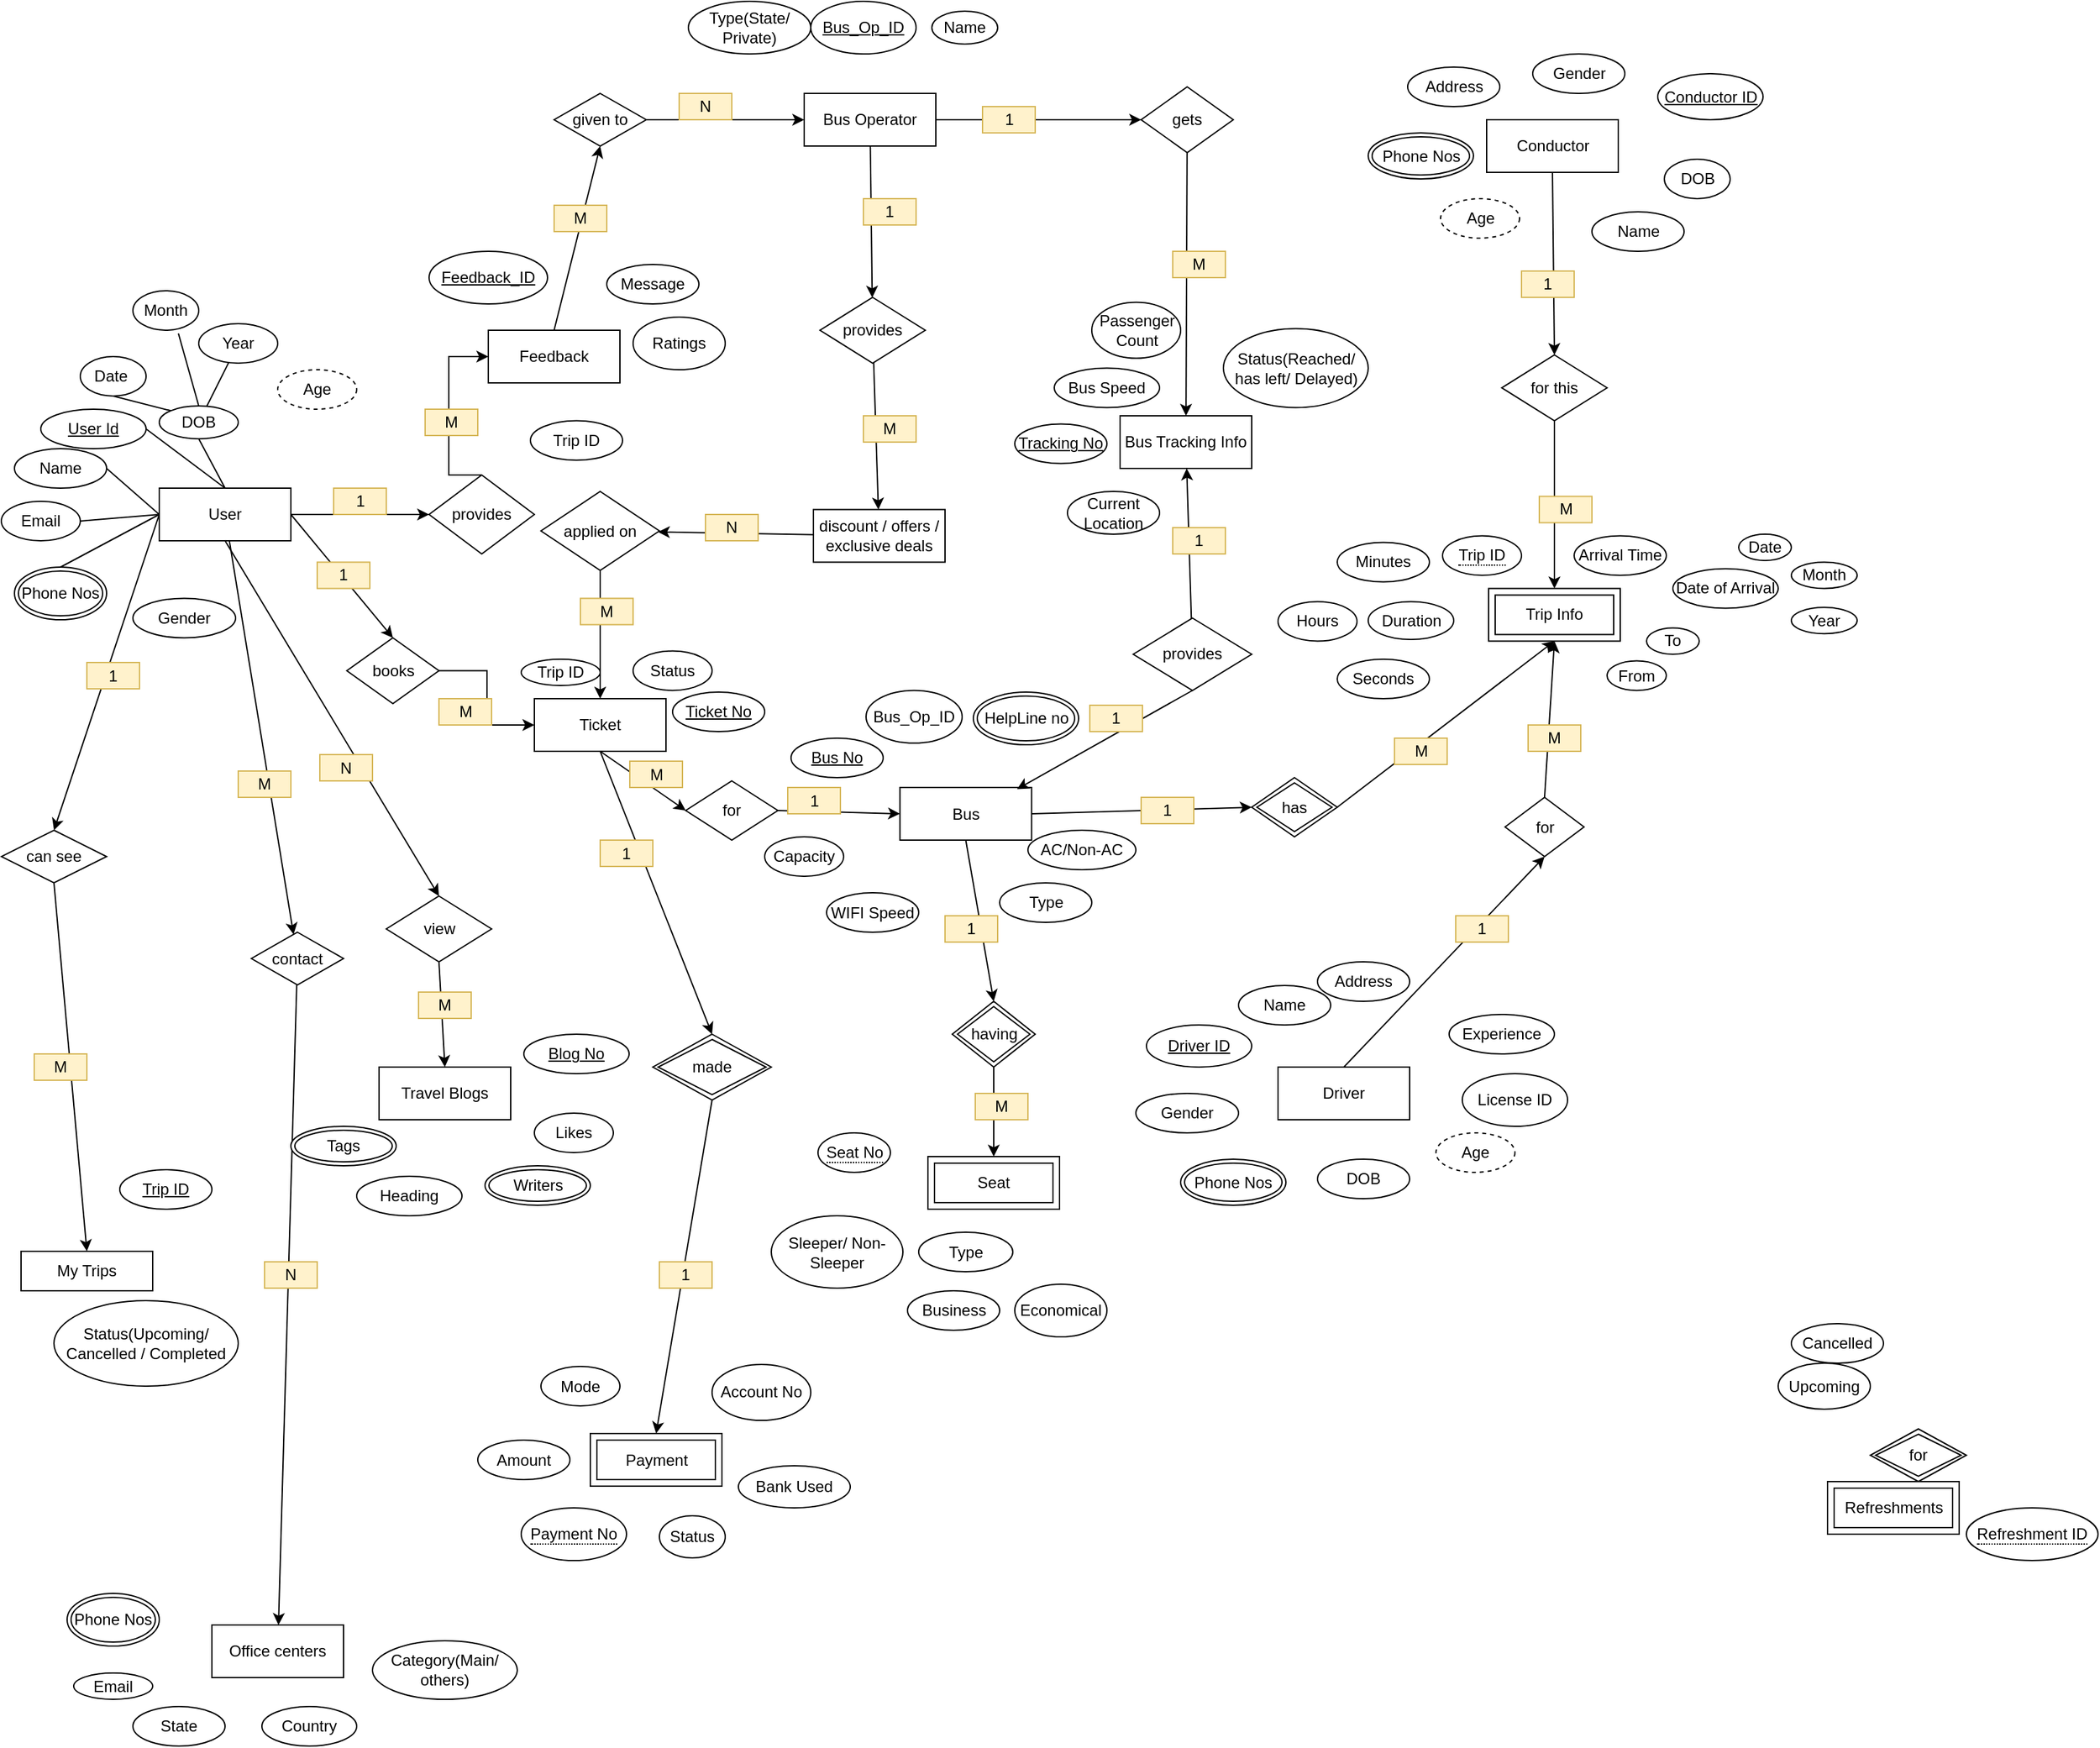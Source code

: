 <mxfile version="22.1.16" type="github">
  <diagram id="R2lEEEUBdFMjLlhIrx00" name="Page-1">
    <mxGraphModel dx="1313" dy="801" grid="1" gridSize="10" guides="1" tooltips="1" connect="1" arrows="0" fold="1" page="1" pageScale="1" pageWidth="1654" pageHeight="2336" background="none" math="0" shadow="0" extFonts="Permanent Marker^https://fonts.googleapis.com/css?family=Permanent+Marker">
      <root>
        <mxCell id="0" />
        <mxCell id="1" parent="0" />
        <mxCell id="6MJcCJjL-EYpWunwH_33-36" style="edgeStyle=none;rounded=0;orthogonalLoop=1;jettySize=auto;html=1;exitX=1;exitY=0.5;exitDx=0;exitDy=0;entryX=0;entryY=0.5;entryDx=0;entryDy=0;" parent="1" source="6MJcCJjL-EYpWunwH_33-1" target="6MJcCJjL-EYpWunwH_33-13" edge="1">
          <mxGeometry relative="1" as="geometry" />
        </mxCell>
        <mxCell id="6MJcCJjL-EYpWunwH_33-42" style="rounded=0;orthogonalLoop=1;jettySize=auto;html=1;exitX=1;exitY=0.5;exitDx=0;exitDy=0;entryX=0.5;entryY=0;entryDx=0;entryDy=0;" parent="1" source="6MJcCJjL-EYpWunwH_33-1" target="6MJcCJjL-EYpWunwH_33-18" edge="1">
          <mxGeometry relative="1" as="geometry" />
        </mxCell>
        <mxCell id="6MJcCJjL-EYpWunwH_33-57" value="" style="edgeStyle=none;rounded=0;orthogonalLoop=1;jettySize=auto;html=1;" parent="1" source="6MJcCJjL-EYpWunwH_33-1" target="6MJcCJjL-EYpWunwH_33-17" edge="1">
          <mxGeometry relative="1" as="geometry" />
        </mxCell>
        <mxCell id="6MJcCJjL-EYpWunwH_33-59" style="edgeStyle=none;rounded=0;orthogonalLoop=1;jettySize=auto;html=1;exitX=0;exitY=0.5;exitDx=0;exitDy=0;entryX=0.5;entryY=0;entryDx=0;entryDy=0;" parent="1" source="6MJcCJjL-EYpWunwH_33-1" target="6MJcCJjL-EYpWunwH_33-16" edge="1">
          <mxGeometry relative="1" as="geometry" />
        </mxCell>
        <mxCell id="6MJcCJjL-EYpWunwH_33-61" style="edgeStyle=none;rounded=0;orthogonalLoop=1;jettySize=auto;html=1;exitX=0.5;exitY=1;exitDx=0;exitDy=0;entryX=0.5;entryY=0;entryDx=0;entryDy=0;" parent="1" source="6MJcCJjL-EYpWunwH_33-1" target="6MJcCJjL-EYpWunwH_33-21" edge="1">
          <mxGeometry relative="1" as="geometry" />
        </mxCell>
        <mxCell id="6MJcCJjL-EYpWunwH_33-110" style="edgeStyle=none;rounded=0;orthogonalLoop=1;jettySize=auto;html=1;exitX=0.5;exitY=0;exitDx=0;exitDy=0;entryX=0.5;entryY=1;entryDx=0;entryDy=0;endArrow=none;endFill=0;" parent="1" source="6MJcCJjL-EYpWunwH_33-1" target="6MJcCJjL-EYpWunwH_33-99" edge="1">
          <mxGeometry relative="1" as="geometry" />
        </mxCell>
        <mxCell id="6MJcCJjL-EYpWunwH_33-115" style="rounded=0;orthogonalLoop=1;jettySize=auto;html=1;exitX=0.5;exitY=0;exitDx=0;exitDy=0;entryX=1;entryY=0.5;entryDx=0;entryDy=0;endArrow=none;endFill=0;" parent="1" source="6MJcCJjL-EYpWunwH_33-1" target="6MJcCJjL-EYpWunwH_33-95" edge="1">
          <mxGeometry relative="1" as="geometry" />
        </mxCell>
        <mxCell id="6MJcCJjL-EYpWunwH_33-116" style="edgeStyle=none;rounded=0;orthogonalLoop=1;jettySize=auto;html=1;exitX=0;exitY=0.5;exitDx=0;exitDy=0;entryX=1;entryY=0.5;entryDx=0;entryDy=0;endArrow=none;endFill=0;" parent="1" source="6MJcCJjL-EYpWunwH_33-1" target="6MJcCJjL-EYpWunwH_33-97" edge="1">
          <mxGeometry relative="1" as="geometry" />
        </mxCell>
        <mxCell id="6MJcCJjL-EYpWunwH_33-122" style="edgeStyle=none;rounded=0;orthogonalLoop=1;jettySize=auto;html=1;exitX=0;exitY=0.5;exitDx=0;exitDy=0;entryX=1;entryY=0.5;entryDx=0;entryDy=0;endArrow=none;endFill=0;" parent="1" source="6MJcCJjL-EYpWunwH_33-1" target="6MJcCJjL-EYpWunwH_33-120" edge="1">
          <mxGeometry relative="1" as="geometry">
            <mxPoint x="70" y="620" as="targetPoint" />
          </mxGeometry>
        </mxCell>
        <mxCell id="6MJcCJjL-EYpWunwH_33-124" style="edgeStyle=none;rounded=0;orthogonalLoop=1;jettySize=auto;html=1;exitX=0;exitY=0.5;exitDx=0;exitDy=0;entryX=0.5;entryY=0;entryDx=0;entryDy=0;endArrow=none;endFill=0;" parent="1" source="6MJcCJjL-EYpWunwH_33-1" target="6MJcCJjL-EYpWunwH_33-146" edge="1">
          <mxGeometry relative="1" as="geometry">
            <mxPoint x="61.61" y="649.595" as="targetPoint" />
          </mxGeometry>
        </mxCell>
        <mxCell id="6MJcCJjL-EYpWunwH_33-1" value="User" style="whiteSpace=wrap;html=1;align=center;" parent="1" vertex="1">
          <mxGeometry x="120" y="600" width="100" height="40" as="geometry" />
        </mxCell>
        <mxCell id="6MJcCJjL-EYpWunwH_33-3" value="Office centers" style="whiteSpace=wrap;html=1;align=center;" parent="1" vertex="1">
          <mxGeometry x="160" y="1464" width="100" height="40" as="geometry" />
        </mxCell>
        <mxCell id="6MJcCJjL-EYpWunwH_33-4" value="My Trips" style="whiteSpace=wrap;html=1;align=center;" parent="1" vertex="1">
          <mxGeometry x="15" y="1180" width="100" height="30" as="geometry" />
        </mxCell>
        <mxCell id="6MJcCJjL-EYpWunwH_33-38" style="edgeStyle=none;rounded=0;orthogonalLoop=1;jettySize=auto;html=1;exitX=0.5;exitY=0;exitDx=0;exitDy=0;entryX=0.5;entryY=1;entryDx=0;entryDy=0;" parent="1" source="6MJcCJjL-EYpWunwH_33-6" target="6MJcCJjL-EYpWunwH_33-14" edge="1">
          <mxGeometry relative="1" as="geometry" />
        </mxCell>
        <mxCell id="6MJcCJjL-EYpWunwH_33-6" value="Feedback" style="whiteSpace=wrap;html=1;align=center;" parent="1" vertex="1">
          <mxGeometry x="370" y="480" width="100" height="40" as="geometry" />
        </mxCell>
        <mxCell id="6MJcCJjL-EYpWunwH_33-68" value="" style="edgeStyle=none;rounded=0;orthogonalLoop=1;jettySize=auto;html=1;" parent="1" source="6MJcCJjL-EYpWunwH_33-8" target="6MJcCJjL-EYpWunwH_33-12" edge="1">
          <mxGeometry relative="1" as="geometry" />
        </mxCell>
        <mxCell id="6MJcCJjL-EYpWunwH_33-84" value="" style="edgeStyle=none;rounded=0;orthogonalLoop=1;jettySize=auto;html=1;" parent="1" source="6MJcCJjL-EYpWunwH_33-8" target="6MJcCJjL-EYpWunwH_33-23" edge="1">
          <mxGeometry relative="1" as="geometry" />
        </mxCell>
        <mxCell id="6MJcCJjL-EYpWunwH_33-8" value="Bus Operator" style="whiteSpace=wrap;html=1;align=center;" parent="1" vertex="1">
          <mxGeometry x="610" y="300" width="100" height="40" as="geometry" />
        </mxCell>
        <mxCell id="6MJcCJjL-EYpWunwH_33-66" value="" style="edgeStyle=none;rounded=0;orthogonalLoop=1;jettySize=auto;html=1;" parent="1" source="6MJcCJjL-EYpWunwH_33-9" target="6MJcCJjL-EYpWunwH_33-11" edge="1">
          <mxGeometry relative="1" as="geometry" />
        </mxCell>
        <mxCell id="6MJcCJjL-EYpWunwH_33-9" value="discount / offers / exclusive deals" style="whiteSpace=wrap;html=1;align=center;" parent="1" vertex="1">
          <mxGeometry x="617" y="616.25" width="100" height="40" as="geometry" />
        </mxCell>
        <mxCell id="6MJcCJjL-EYpWunwH_33-45" style="edgeStyle=none;rounded=0;orthogonalLoop=1;jettySize=auto;html=1;exitX=0.5;exitY=1;exitDx=0;exitDy=0;entryX=0;entryY=0.5;entryDx=0;entryDy=0;" parent="1" source="6MJcCJjL-EYpWunwH_33-10" target="6MJcCJjL-EYpWunwH_33-44" edge="1">
          <mxGeometry relative="1" as="geometry" />
        </mxCell>
        <mxCell id="6MJcCJjL-EYpWunwH_33-245" style="edgeStyle=none;rounded=0;orthogonalLoop=1;jettySize=auto;html=1;exitX=0.5;exitY=1;exitDx=0;exitDy=0;entryX=0.5;entryY=0;entryDx=0;entryDy=0;" parent="1" source="6MJcCJjL-EYpWunwH_33-10" target="6MJcCJjL-EYpWunwH_33-186" edge="1">
          <mxGeometry relative="1" as="geometry">
            <mxPoint x="535" y="945" as="targetPoint" />
          </mxGeometry>
        </mxCell>
        <mxCell id="6MJcCJjL-EYpWunwH_33-10" value="Ticket" style="whiteSpace=wrap;html=1;align=center;" parent="1" vertex="1">
          <mxGeometry x="405" y="760" width="100" height="40" as="geometry" />
        </mxCell>
        <mxCell id="6MJcCJjL-EYpWunwH_33-257" style="edgeStyle=none;rounded=0;orthogonalLoop=1;jettySize=auto;html=1;exitX=0.5;exitY=1;exitDx=0;exitDy=0;entryX=0.5;entryY=0;entryDx=0;entryDy=0;" parent="1" source="6MJcCJjL-EYpWunwH_33-11" target="6MJcCJjL-EYpWunwH_33-10" edge="1">
          <mxGeometry relative="1" as="geometry" />
        </mxCell>
        <mxCell id="6MJcCJjL-EYpWunwH_33-11" value="applied on" style="shape=rhombus;perimeter=rhombusPerimeter;whiteSpace=wrap;html=1;align=center;" parent="1" vertex="1">
          <mxGeometry x="410" y="602.5" width="90" height="60" as="geometry" />
        </mxCell>
        <mxCell id="6MJcCJjL-EYpWunwH_33-69" value="" style="edgeStyle=none;rounded=0;orthogonalLoop=1;jettySize=auto;html=1;" parent="1" source="6MJcCJjL-EYpWunwH_33-12" target="6MJcCJjL-EYpWunwH_33-9" edge="1">
          <mxGeometry relative="1" as="geometry" />
        </mxCell>
        <mxCell id="6MJcCJjL-EYpWunwH_33-12" value="provides" style="shape=rhombus;perimeter=rhombusPerimeter;whiteSpace=wrap;html=1;align=center;" parent="1" vertex="1">
          <mxGeometry x="622" y="455" width="80" height="50" as="geometry" />
        </mxCell>
        <mxCell id="6MJcCJjL-EYpWunwH_33-37" style="edgeStyle=elbowEdgeStyle;rounded=0;orthogonalLoop=1;jettySize=auto;html=1;exitX=0.5;exitY=0;exitDx=0;exitDy=0;entryX=0;entryY=0.5;entryDx=0;entryDy=0;" parent="1" source="6MJcCJjL-EYpWunwH_33-13" target="6MJcCJjL-EYpWunwH_33-6" edge="1">
          <mxGeometry relative="1" as="geometry">
            <Array as="points">
              <mxPoint x="340" y="540" />
            </Array>
          </mxGeometry>
        </mxCell>
        <mxCell id="6MJcCJjL-EYpWunwH_33-13" value="provides" style="shape=rhombus;perimeter=rhombusPerimeter;whiteSpace=wrap;html=1;align=center;" parent="1" vertex="1">
          <mxGeometry x="325" y="590" width="80" height="60" as="geometry" />
        </mxCell>
        <mxCell id="6MJcCJjL-EYpWunwH_33-39" value="" style="edgeStyle=none;rounded=0;orthogonalLoop=1;jettySize=auto;html=1;" parent="1" source="6MJcCJjL-EYpWunwH_33-14" target="6MJcCJjL-EYpWunwH_33-8" edge="1">
          <mxGeometry relative="1" as="geometry" />
        </mxCell>
        <mxCell id="6MJcCJjL-EYpWunwH_33-14" value="given to" style="shape=rhombus;perimeter=rhombusPerimeter;whiteSpace=wrap;html=1;align=center;" parent="1" vertex="1">
          <mxGeometry x="420" y="300" width="70" height="40" as="geometry" />
        </mxCell>
        <mxCell id="6MJcCJjL-EYpWunwH_33-60" style="edgeStyle=none;rounded=0;orthogonalLoop=1;jettySize=auto;html=1;exitX=0.5;exitY=1;exitDx=0;exitDy=0;entryX=0.5;entryY=0;entryDx=0;entryDy=0;" parent="1" source="6MJcCJjL-EYpWunwH_33-16" target="6MJcCJjL-EYpWunwH_33-4" edge="1">
          <mxGeometry relative="1" as="geometry" />
        </mxCell>
        <mxCell id="6MJcCJjL-EYpWunwH_33-16" value="can see" style="shape=rhombus;perimeter=rhombusPerimeter;whiteSpace=wrap;html=1;align=center;" parent="1" vertex="1">
          <mxGeometry y="860" width="80" height="40" as="geometry" />
        </mxCell>
        <mxCell id="6MJcCJjL-EYpWunwH_33-58" value="" style="edgeStyle=none;rounded=0;orthogonalLoop=1;jettySize=auto;html=1;" parent="1" source="6MJcCJjL-EYpWunwH_33-17" target="6MJcCJjL-EYpWunwH_33-3" edge="1">
          <mxGeometry relative="1" as="geometry" />
        </mxCell>
        <mxCell id="6MJcCJjL-EYpWunwH_33-17" value="contact" style="shape=rhombus;perimeter=rhombusPerimeter;whiteSpace=wrap;html=1;align=center;" parent="1" vertex="1">
          <mxGeometry x="190" y="937.5" width="70" height="40" as="geometry" />
        </mxCell>
        <mxCell id="6MJcCJjL-EYpWunwH_33-43" style="edgeStyle=elbowEdgeStyle;rounded=0;orthogonalLoop=1;jettySize=auto;html=1;exitX=1;exitY=0.5;exitDx=0;exitDy=0;entryX=0;entryY=0.5;entryDx=0;entryDy=0;" parent="1" source="6MJcCJjL-EYpWunwH_33-18" target="6MJcCJjL-EYpWunwH_33-10" edge="1">
          <mxGeometry relative="1" as="geometry" />
        </mxCell>
        <mxCell id="6MJcCJjL-EYpWunwH_33-18" value="books" style="shape=rhombus;perimeter=rhombusPerimeter;whiteSpace=wrap;html=1;align=center;" parent="1" vertex="1">
          <mxGeometry x="262.5" y="713.75" width="70" height="50" as="geometry" />
        </mxCell>
        <mxCell id="6MJcCJjL-EYpWunwH_33-20" value="Travel Blogs" style="whiteSpace=wrap;html=1;align=center;" parent="1" vertex="1">
          <mxGeometry x="287" y="1040" width="100" height="40" as="geometry" />
        </mxCell>
        <mxCell id="6MJcCJjL-EYpWunwH_33-62" style="edgeStyle=none;rounded=0;orthogonalLoop=1;jettySize=auto;html=1;exitX=0.5;exitY=1;exitDx=0;exitDy=0;entryX=0.5;entryY=0;entryDx=0;entryDy=0;" parent="1" source="6MJcCJjL-EYpWunwH_33-21" target="6MJcCJjL-EYpWunwH_33-20" edge="1">
          <mxGeometry relative="1" as="geometry" />
        </mxCell>
        <mxCell id="6MJcCJjL-EYpWunwH_33-21" value="view" style="shape=rhombus;perimeter=rhombusPerimeter;whiteSpace=wrap;html=1;align=center;" parent="1" vertex="1">
          <mxGeometry x="292.5" y="910" width="80" height="50" as="geometry" />
        </mxCell>
        <mxCell id="6MJcCJjL-EYpWunwH_33-83" value="" style="edgeStyle=none;rounded=0;orthogonalLoop=1;jettySize=auto;html=1;" parent="1" source="6MJcCJjL-EYpWunwH_33-23" target="6MJcCJjL-EYpWunwH_33-81" edge="1">
          <mxGeometry relative="1" as="geometry" />
        </mxCell>
        <mxCell id="6MJcCJjL-EYpWunwH_33-23" value="gets" style="shape=rhombus;perimeter=rhombusPerimeter;whiteSpace=wrap;html=1;align=center;" parent="1" vertex="1">
          <mxGeometry x="866" y="295" width="70" height="50" as="geometry" />
        </mxCell>
        <mxCell id="6MJcCJjL-EYpWunwH_33-47" style="edgeStyle=none;rounded=0;orthogonalLoop=1;jettySize=auto;html=1;exitX=0.5;exitY=1;exitDx=0;exitDy=0;entryX=0.5;entryY=0;entryDx=0;entryDy=0;" parent="1" source="6MJcCJjL-EYpWunwH_33-24" edge="1" target="6MJcCJjL-EYpWunwH_33-149">
          <mxGeometry relative="1" as="geometry">
            <mxPoint x="707.0" y="990" as="targetPoint" />
          </mxGeometry>
        </mxCell>
        <mxCell id="6MJcCJjL-EYpWunwH_33-49" style="edgeStyle=none;rounded=0;orthogonalLoop=1;jettySize=auto;html=1;exitX=1;exitY=0.5;exitDx=0;exitDy=0;entryX=0;entryY=0.5;entryDx=0;entryDy=0;" parent="1" source="6MJcCJjL-EYpWunwH_33-24" target="6MJcCJjL-EYpWunwH_33-154" edge="1">
          <mxGeometry relative="1" as="geometry">
            <mxPoint x="910" y="847.5" as="targetPoint" />
          </mxGeometry>
        </mxCell>
        <mxCell id="6MJcCJjL-EYpWunwH_33-24" value="Bus" style="whiteSpace=wrap;html=1;align=center;" parent="1" vertex="1">
          <mxGeometry x="682.75" y="827.5" width="100" height="40" as="geometry" />
        </mxCell>
        <mxCell id="6MJcCJjL-EYpWunwH_33-48" style="edgeStyle=none;rounded=0;orthogonalLoop=1;jettySize=auto;html=1;exitX=0.5;exitY=1;exitDx=0;exitDy=0;entryX=0.5;entryY=0;entryDx=0;entryDy=0;" parent="1" target="6MJcCJjL-EYpWunwH_33-148" edge="1" source="6MJcCJjL-EYpWunwH_33-149">
          <mxGeometry relative="1" as="geometry">
            <mxPoint x="707.0" y="1040" as="sourcePoint" />
            <mxPoint x="707" y="1090" as="targetPoint" />
          </mxGeometry>
        </mxCell>
        <mxCell id="6MJcCJjL-EYpWunwH_33-55" style="edgeStyle=none;rounded=0;orthogonalLoop=1;jettySize=auto;html=1;exitX=0.5;exitY=0;exitDx=0;exitDy=0;entryX=0.5;entryY=1;entryDx=0;entryDy=0;" parent="1" source="6MJcCJjL-EYpWunwH_33-28" target="6MJcCJjL-EYpWunwH_33-29" edge="1">
          <mxGeometry relative="1" as="geometry" />
        </mxCell>
        <mxCell id="6MJcCJjL-EYpWunwH_33-28" value="Driver" style="whiteSpace=wrap;html=1;align=center;" parent="1" vertex="1">
          <mxGeometry x="970" y="1040" width="100" height="40" as="geometry" />
        </mxCell>
        <mxCell id="6MJcCJjL-EYpWunwH_33-56" style="edgeStyle=none;rounded=0;orthogonalLoop=1;jettySize=auto;html=1;exitX=0.5;exitY=0;exitDx=0;exitDy=0;entryX=0.5;entryY=1;entryDx=0;entryDy=0;" parent="1" source="6MJcCJjL-EYpWunwH_33-29" target="6MJcCJjL-EYpWunwH_33-153" edge="1">
          <mxGeometry relative="1" as="geometry">
            <mxPoint x="1000" y="720" as="targetPoint" />
          </mxGeometry>
        </mxCell>
        <mxCell id="6MJcCJjL-EYpWunwH_33-29" value="for" style="shape=rhombus;perimeter=rhombusPerimeter;whiteSpace=wrap;html=1;align=center;" parent="1" vertex="1">
          <mxGeometry x="1142.5" y="835" width="60" height="45" as="geometry" />
        </mxCell>
        <mxCell id="6MJcCJjL-EYpWunwH_33-50" style="edgeStyle=none;rounded=0;orthogonalLoop=1;jettySize=auto;html=1;exitX=1;exitY=0.5;exitDx=0;exitDy=0;entryX=0.5;entryY=1;entryDx=0;entryDy=0;" parent="1" source="6MJcCJjL-EYpWunwH_33-154" target="6MJcCJjL-EYpWunwH_33-153" edge="1">
          <mxGeometry relative="1" as="geometry">
            <mxPoint x="980" y="847.5" as="sourcePoint" />
            <mxPoint x="1000" y="720" as="targetPoint" />
          </mxGeometry>
        </mxCell>
        <mxCell id="6MJcCJjL-EYpWunwH_33-51" style="edgeStyle=none;rounded=0;orthogonalLoop=1;jettySize=auto;html=1;exitX=0.5;exitY=1;exitDx=0;exitDy=0;entryX=0.5;entryY=0;entryDx=0;entryDy=0;" parent="1" source="6MJcCJjL-EYpWunwH_33-31" target="6MJcCJjL-EYpWunwH_33-32" edge="1">
          <mxGeometry relative="1" as="geometry" />
        </mxCell>
        <mxCell id="6MJcCJjL-EYpWunwH_33-31" value="Conductor" style="whiteSpace=wrap;html=1;align=center;" parent="1" vertex="1">
          <mxGeometry x="1128.5" y="320" width="100" height="40" as="geometry" />
        </mxCell>
        <mxCell id="6MJcCJjL-EYpWunwH_33-52" style="edgeStyle=none;rounded=0;orthogonalLoop=1;jettySize=auto;html=1;exitX=0.5;exitY=1;exitDx=0;exitDy=0;entryX=0.5;entryY=0;entryDx=0;entryDy=0;" parent="1" source="6MJcCJjL-EYpWunwH_33-32" target="6MJcCJjL-EYpWunwH_33-153" edge="1">
          <mxGeometry relative="1" as="geometry">
            <mxPoint x="1127.5" y="676.25" as="targetPoint" />
          </mxGeometry>
        </mxCell>
        <mxCell id="6MJcCJjL-EYpWunwH_33-32" value="for this" style="shape=rhombus;perimeter=rhombusPerimeter;whiteSpace=wrap;html=1;align=center;" parent="1" vertex="1">
          <mxGeometry x="1140" y="498.75" width="80" height="50" as="geometry" />
        </mxCell>
        <mxCell id="6MJcCJjL-EYpWunwH_33-46" style="edgeStyle=none;rounded=0;orthogonalLoop=1;jettySize=auto;html=1;exitX=1;exitY=0.5;exitDx=0;exitDy=0;entryX=0;entryY=0.5;entryDx=0;entryDy=0;" parent="1" source="6MJcCJjL-EYpWunwH_33-44" target="6MJcCJjL-EYpWunwH_33-24" edge="1">
          <mxGeometry relative="1" as="geometry" />
        </mxCell>
        <mxCell id="6MJcCJjL-EYpWunwH_33-44" value="for" style="shape=rhombus;perimeter=rhombusPerimeter;whiteSpace=wrap;html=1;align=center;" parent="1" vertex="1">
          <mxGeometry x="520" y="822.5" width="70" height="45" as="geometry" />
        </mxCell>
        <mxCell id="6MJcCJjL-EYpWunwH_33-79" value="" style="edgeStyle=none;rounded=0;orthogonalLoop=1;jettySize=auto;html=1;" parent="1" source="6MJcCJjL-EYpWunwH_33-78" target="6MJcCJjL-EYpWunwH_33-81" edge="1">
          <mxGeometry relative="1" as="geometry">
            <mxPoint x="831.25" y="573.125" as="targetPoint" />
          </mxGeometry>
        </mxCell>
        <mxCell id="6MJcCJjL-EYpWunwH_33-155" style="edgeStyle=none;rounded=0;orthogonalLoop=1;jettySize=auto;html=1;exitX=0.5;exitY=1;exitDx=0;exitDy=0;entryX=0.889;entryY=0.032;entryDx=0;entryDy=0;entryPerimeter=0;" parent="1" source="6MJcCJjL-EYpWunwH_33-78" target="6MJcCJjL-EYpWunwH_33-24" edge="1">
          <mxGeometry relative="1" as="geometry" />
        </mxCell>
        <mxCell id="6MJcCJjL-EYpWunwH_33-78" value="provides" style="shape=rhombus;perimeter=rhombusPerimeter;whiteSpace=wrap;html=1;align=center;" parent="1" vertex="1">
          <mxGeometry x="860" y="698.75" width="90" height="55" as="geometry" />
        </mxCell>
        <mxCell id="6MJcCJjL-EYpWunwH_33-81" value="Bus Tracking Info" style="whiteSpace=wrap;html=1;align=center;" parent="1" vertex="1">
          <mxGeometry x="850" y="545" width="100" height="40" as="geometry" />
        </mxCell>
        <mxCell id="6MJcCJjL-EYpWunwH_33-95" value="User Id" style="ellipse;whiteSpace=wrap;html=1;align=center;fontStyle=4;" parent="1" vertex="1">
          <mxGeometry x="30" y="540" width="80" height="30" as="geometry" />
        </mxCell>
        <mxCell id="6MJcCJjL-EYpWunwH_33-97" value="Name" style="ellipse;whiteSpace=wrap;html=1;align=center;" parent="1" vertex="1">
          <mxGeometry x="10" y="570" width="70" height="30" as="geometry" />
        </mxCell>
        <mxCell id="6MJcCJjL-EYpWunwH_33-111" value="" style="edgeStyle=none;rounded=0;orthogonalLoop=1;jettySize=auto;html=1;endArrow=none;endFill=0;" parent="1" source="6MJcCJjL-EYpWunwH_33-99" target="6MJcCJjL-EYpWunwH_33-105" edge="1">
          <mxGeometry relative="1" as="geometry" />
        </mxCell>
        <mxCell id="6MJcCJjL-EYpWunwH_33-114" style="edgeStyle=none;rounded=0;orthogonalLoop=1;jettySize=auto;html=1;exitX=0;exitY=0;exitDx=0;exitDy=0;entryX=0.5;entryY=1;entryDx=0;entryDy=0;endArrow=none;endFill=0;" parent="1" source="6MJcCJjL-EYpWunwH_33-99" target="6MJcCJjL-EYpWunwH_33-100" edge="1">
          <mxGeometry relative="1" as="geometry" />
        </mxCell>
        <mxCell id="6MJcCJjL-EYpWunwH_33-99" value="DOB" style="ellipse;whiteSpace=wrap;html=1;align=center;" parent="1" vertex="1">
          <mxGeometry x="120" y="537.5" width="60" height="25" as="geometry" />
        </mxCell>
        <mxCell id="6MJcCJjL-EYpWunwH_33-100" value="Date&amp;nbsp;" style="ellipse;whiteSpace=wrap;html=1;align=center;" parent="1" vertex="1">
          <mxGeometry x="60" y="500" width="50" height="30" as="geometry" />
        </mxCell>
        <mxCell id="6MJcCJjL-EYpWunwH_33-103" value="Month" style="ellipse;whiteSpace=wrap;html=1;align=center;" parent="1" vertex="1">
          <mxGeometry x="100" y="450" width="50" height="30" as="geometry" />
        </mxCell>
        <mxCell id="6MJcCJjL-EYpWunwH_33-105" value="Year" style="ellipse;whiteSpace=wrap;html=1;align=center;" parent="1" vertex="1">
          <mxGeometry x="150" y="475" width="60" height="30" as="geometry" />
        </mxCell>
        <mxCell id="6MJcCJjL-EYpWunwH_33-113" style="edgeStyle=none;rounded=0;orthogonalLoop=1;jettySize=auto;html=1;exitX=0.5;exitY=0;exitDx=0;exitDy=0;entryX=0.691;entryY=1.081;entryDx=0;entryDy=0;entryPerimeter=0;endArrow=none;endFill=0;" parent="1" source="6MJcCJjL-EYpWunwH_33-99" target="6MJcCJjL-EYpWunwH_33-103" edge="1">
          <mxGeometry relative="1" as="geometry" />
        </mxCell>
        <mxCell id="6MJcCJjL-EYpWunwH_33-120" value="Email" style="ellipse;whiteSpace=wrap;html=1;align=center;" parent="1" vertex="1">
          <mxGeometry y="610" width="60" height="30" as="geometry" />
        </mxCell>
        <mxCell id="6MJcCJjL-EYpWunwH_33-125" value="Message" style="ellipse;whiteSpace=wrap;html=1;align=center;" parent="1" vertex="1">
          <mxGeometry x="460" y="430" width="70" height="30" as="geometry" />
        </mxCell>
        <mxCell id="6MJcCJjL-EYpWunwH_33-126" value="Ratings" style="ellipse;whiteSpace=wrap;html=1;align=center;" parent="1" vertex="1">
          <mxGeometry x="480" y="470" width="70" height="40" as="geometry" />
        </mxCell>
        <mxCell id="6MJcCJjL-EYpWunwH_33-127" value="Trip ID" style="ellipse;whiteSpace=wrap;html=1;align=center;" parent="1" vertex="1">
          <mxGeometry x="402" y="548.75" width="70" height="30" as="geometry" />
        </mxCell>
        <mxCell id="6MJcCJjL-EYpWunwH_33-129" value="Feedback_ID" style="ellipse;whiteSpace=wrap;html=1;align=center;fontStyle=4;" parent="1" vertex="1">
          <mxGeometry x="325" y="420" width="90" height="40" as="geometry" />
        </mxCell>
        <mxCell id="6MJcCJjL-EYpWunwH_33-131" value="Bus No" style="ellipse;whiteSpace=wrap;html=1;align=center;fontStyle=4;" parent="1" vertex="1">
          <mxGeometry x="600" y="790" width="70" height="30" as="geometry" />
        </mxCell>
        <mxCell id="6MJcCJjL-EYpWunwH_33-135" value="Capacity" style="ellipse;whiteSpace=wrap;html=1;align=center;" parent="1" vertex="1">
          <mxGeometry x="580" y="865" width="60" height="30" as="geometry" />
        </mxCell>
        <mxCell id="6MJcCJjL-EYpWunwH_33-136" value="Bus_Op_ID" style="ellipse;whiteSpace=wrap;html=1;align=center;" parent="1" vertex="1">
          <mxGeometry x="657" y="753.75" width="73" height="40" as="geometry" />
        </mxCell>
        <mxCell id="6MJcCJjL-EYpWunwH_33-137" value="Type" style="ellipse;whiteSpace=wrap;html=1;align=center;" parent="1" vertex="1">
          <mxGeometry x="758.5" y="900" width="70" height="30" as="geometry" />
        </mxCell>
        <mxCell id="6MJcCJjL-EYpWunwH_33-140" value="Sleeper/ Non-Sleeper" style="ellipse;whiteSpace=wrap;html=1;align=center;" parent="1" vertex="1">
          <mxGeometry x="585" y="1153" width="100" height="55" as="geometry" />
        </mxCell>
        <mxCell id="6MJcCJjL-EYpWunwH_33-141" value="AC/Non-AC" style="ellipse;whiteSpace=wrap;html=1;align=center;" parent="1" vertex="1">
          <mxGeometry x="780" y="860" width="82" height="30" as="geometry" />
        </mxCell>
        <mxCell id="6MJcCJjL-EYpWunwH_33-142" value="Type" style="ellipse;whiteSpace=wrap;html=1;align=center;" parent="1" vertex="1">
          <mxGeometry x="697" y="1165.5" width="71.5" height="30" as="geometry" />
        </mxCell>
        <mxCell id="6MJcCJjL-EYpWunwH_33-143" value="Economical" style="ellipse;whiteSpace=wrap;html=1;align=center;" parent="1" vertex="1">
          <mxGeometry x="770" y="1205" width="70" height="40" as="geometry" />
        </mxCell>
        <mxCell id="6MJcCJjL-EYpWunwH_33-145" value="Business" style="ellipse;whiteSpace=wrap;html=1;align=center;" parent="1" vertex="1">
          <mxGeometry x="688.5" y="1210" width="70" height="30" as="geometry" />
        </mxCell>
        <mxCell id="6MJcCJjL-EYpWunwH_33-146" value="Phone Nos" style="ellipse;shape=doubleEllipse;margin=3;whiteSpace=wrap;html=1;align=center;" parent="1" vertex="1">
          <mxGeometry x="10" y="660" width="70" height="40" as="geometry" />
        </mxCell>
        <mxCell id="6MJcCJjL-EYpWunwH_33-148" value="Seat" style="shape=ext;margin=3;double=1;whiteSpace=wrap;html=1;align=center;" parent="1" vertex="1">
          <mxGeometry x="704" y="1108" width="100" height="40" as="geometry" />
        </mxCell>
        <mxCell id="6MJcCJjL-EYpWunwH_33-149" value="having" style="shape=rhombus;double=1;perimeter=rhombusPerimeter;whiteSpace=wrap;html=1;align=center;" parent="1" vertex="1">
          <mxGeometry x="722.5" y="990" width="63" height="50" as="geometry" />
        </mxCell>
        <mxCell id="6MJcCJjL-EYpWunwH_33-151" value="&lt;span style=&quot;border-bottom: 1px dotted&quot;&gt;Seat No&lt;/span&gt;" style="ellipse;whiteSpace=wrap;html=1;align=center;" parent="1" vertex="1">
          <mxGeometry x="620.5" y="1090" width="55" height="30" as="geometry" />
        </mxCell>
        <mxCell id="6MJcCJjL-EYpWunwH_33-152" value="Age" style="ellipse;whiteSpace=wrap;html=1;align=center;dashed=1;" parent="1" vertex="1">
          <mxGeometry x="210" y="510" width="60" height="30" as="geometry" />
        </mxCell>
        <mxCell id="6MJcCJjL-EYpWunwH_33-153" value="Trip Info" style="shape=ext;margin=3;double=1;whiteSpace=wrap;html=1;align=center;" parent="1" vertex="1">
          <mxGeometry x="1130" y="676.25" width="100" height="40" as="geometry" />
        </mxCell>
        <mxCell id="6MJcCJjL-EYpWunwH_33-154" value="has" style="shape=rhombus;double=1;perimeter=rhombusPerimeter;whiteSpace=wrap;html=1;align=center;" parent="1" vertex="1">
          <mxGeometry x="950" y="820" width="65" height="45" as="geometry" />
        </mxCell>
        <mxCell id="6MJcCJjL-EYpWunwH_33-156" value="Driver ID" style="ellipse;whiteSpace=wrap;html=1;align=center;fontStyle=4;" parent="1" vertex="1">
          <mxGeometry x="870" y="1008" width="80" height="32" as="geometry" />
        </mxCell>
        <mxCell id="6MJcCJjL-EYpWunwH_33-157" value="Gender" style="ellipse;whiteSpace=wrap;html=1;align=center;" parent="1" vertex="1">
          <mxGeometry x="862" y="1060" width="78" height="30" as="geometry" />
        </mxCell>
        <mxCell id="6MJcCJjL-EYpWunwH_33-158" value="Phone Nos" style="ellipse;shape=doubleEllipse;margin=3;whiteSpace=wrap;html=1;align=center;" parent="1" vertex="1">
          <mxGeometry x="896" y="1110" width="80" height="35" as="geometry" />
        </mxCell>
        <mxCell id="6MJcCJjL-EYpWunwH_33-159" value="DOB" style="ellipse;whiteSpace=wrap;html=1;align=center;" parent="1" vertex="1">
          <mxGeometry x="1000" y="1110" width="70" height="30" as="geometry" />
        </mxCell>
        <mxCell id="6MJcCJjL-EYpWunwH_33-160" value="Age" style="ellipse;whiteSpace=wrap;html=1;align=center;dashed=1;" parent="1" vertex="1">
          <mxGeometry x="1090" y="1090" width="60" height="30" as="geometry" />
        </mxCell>
        <mxCell id="6MJcCJjL-EYpWunwH_33-161" value="Experience" style="ellipse;whiteSpace=wrap;html=1;align=center;" parent="1" vertex="1">
          <mxGeometry x="1100" y="1000" width="80" height="30" as="geometry" />
        </mxCell>
        <mxCell id="6MJcCJjL-EYpWunwH_33-162" value="License ID" style="ellipse;whiteSpace=wrap;html=1;align=center;" parent="1" vertex="1">
          <mxGeometry x="1110" y="1045" width="80" height="40" as="geometry" />
        </mxCell>
        <mxCell id="6MJcCJjL-EYpWunwH_33-163" value="Address" style="ellipse;whiteSpace=wrap;html=1;align=center;" parent="1" vertex="1">
          <mxGeometry x="1000" y="960" width="70" height="30" as="geometry" />
        </mxCell>
        <mxCell id="6MJcCJjL-EYpWunwH_33-165" value="&lt;span style=&quot;border-bottom: 1px dotted&quot;&gt;Trip ID&lt;/span&gt;" style="ellipse;whiteSpace=wrap;html=1;align=center;" parent="1" vertex="1">
          <mxGeometry x="1095" y="636.25" width="60" height="30" as="geometry" />
        </mxCell>
        <mxCell id="6MJcCJjL-EYpWunwH_33-166" value="From" style="ellipse;whiteSpace=wrap;html=1;align=center;" parent="1" vertex="1">
          <mxGeometry x="1220" y="731.25" width="45" height="22.5" as="geometry" />
        </mxCell>
        <mxCell id="6MJcCJjL-EYpWunwH_33-167" value="To" style="ellipse;whiteSpace=wrap;html=1;align=center;" parent="1" vertex="1">
          <mxGeometry x="1250" y="706.25" width="40" height="20" as="geometry" />
        </mxCell>
        <mxCell id="6MJcCJjL-EYpWunwH_33-168" value="Arrival Time" style="ellipse;whiteSpace=wrap;html=1;align=center;" parent="1" vertex="1">
          <mxGeometry x="1195" y="636.25" width="70" height="30" as="geometry" />
        </mxCell>
        <mxCell id="6MJcCJjL-EYpWunwH_33-170" value="Date of Arrival" style="ellipse;whiteSpace=wrap;html=1;align=center;" parent="1" vertex="1">
          <mxGeometry x="1270" y="661.25" width="80" height="30" as="geometry" />
        </mxCell>
        <mxCell id="6MJcCJjL-EYpWunwH_33-171" value="Date" style="ellipse;whiteSpace=wrap;html=1;align=center;" parent="1" vertex="1">
          <mxGeometry x="1320" y="635" width="40" height="20" as="geometry" />
        </mxCell>
        <mxCell id="6MJcCJjL-EYpWunwH_33-172" value="Month" style="ellipse;whiteSpace=wrap;html=1;align=center;" parent="1" vertex="1">
          <mxGeometry x="1360" y="656.25" width="50" height="20" as="geometry" />
        </mxCell>
        <mxCell id="6MJcCJjL-EYpWunwH_33-173" value="Year" style="ellipse;whiteSpace=wrap;html=1;align=center;" parent="1" vertex="1">
          <mxGeometry x="1360" y="690.63" width="50" height="20" as="geometry" />
        </mxCell>
        <mxCell id="6MJcCJjL-EYpWunwH_33-174" value="Conductor ID" style="ellipse;whiteSpace=wrap;html=1;align=center;fontStyle=4;" parent="1" vertex="1">
          <mxGeometry x="1258.5" y="285" width="80" height="35" as="geometry" />
        </mxCell>
        <mxCell id="6MJcCJjL-EYpWunwH_33-175" value="DOB" style="ellipse;whiteSpace=wrap;html=1;align=center;" parent="1" vertex="1">
          <mxGeometry x="1263.5" y="350" width="50" height="30" as="geometry" />
        </mxCell>
        <mxCell id="6MJcCJjL-EYpWunwH_33-176" value="Gender" style="ellipse;whiteSpace=wrap;html=1;align=center;" parent="1" vertex="1">
          <mxGeometry x="1163.5" y="270" width="70" height="30" as="geometry" />
        </mxCell>
        <mxCell id="6MJcCJjL-EYpWunwH_33-178" value="Address" style="ellipse;whiteSpace=wrap;html=1;align=center;" parent="1" vertex="1">
          <mxGeometry x="1068.5" y="280" width="70" height="30" as="geometry" />
        </mxCell>
        <mxCell id="6MJcCJjL-EYpWunwH_33-179" value="WIFI Speed" style="ellipse;whiteSpace=wrap;html=1;align=center;" parent="1" vertex="1">
          <mxGeometry x="627" y="907.5" width="70" height="30" as="geometry" />
        </mxCell>
        <mxCell id="6MJcCJjL-EYpWunwH_33-181" value="for" style="shape=rhombus;double=1;perimeter=rhombusPerimeter;whiteSpace=wrap;html=1;align=center;" parent="1" vertex="1">
          <mxGeometry x="1420" y="1315" width="73" height="40" as="geometry" />
        </mxCell>
        <mxCell id="6MJcCJjL-EYpWunwH_33-182" value="Refreshments" style="shape=ext;margin=3;double=1;whiteSpace=wrap;html=1;align=center;" parent="1" vertex="1">
          <mxGeometry x="1387.5" y="1355" width="100" height="40" as="geometry" />
        </mxCell>
        <mxCell id="6MJcCJjL-EYpWunwH_33-183" value="&lt;span style=&quot;border-bottom: 1px dotted&quot;&gt;Refreshment ID&lt;/span&gt;" style="ellipse;whiteSpace=wrap;html=1;align=center;" parent="1" vertex="1">
          <mxGeometry x="1493" y="1375" width="100" height="40" as="geometry" />
        </mxCell>
        <mxCell id="6MJcCJjL-EYpWunwH_33-185" value="Payment" style="shape=ext;margin=3;double=1;whiteSpace=wrap;html=1;align=center;" parent="1" vertex="1">
          <mxGeometry x="447.5" y="1318.5" width="100" height="40" as="geometry" />
        </mxCell>
        <mxCell id="6MJcCJjL-EYpWunwH_33-246" style="edgeStyle=none;rounded=0;orthogonalLoop=1;jettySize=auto;html=1;exitX=0.5;exitY=1;exitDx=0;exitDy=0;entryX=0.5;entryY=0;entryDx=0;entryDy=0;" parent="1" source="6MJcCJjL-EYpWunwH_33-186" target="6MJcCJjL-EYpWunwH_33-185" edge="1">
          <mxGeometry relative="1" as="geometry" />
        </mxCell>
        <mxCell id="6MJcCJjL-EYpWunwH_33-186" value="made" style="shape=rhombus;double=1;perimeter=rhombusPerimeter;whiteSpace=wrap;html=1;align=center;" parent="1" vertex="1">
          <mxGeometry x="495" y="1015" width="90" height="50" as="geometry" />
        </mxCell>
        <mxCell id="6MJcCJjL-EYpWunwH_33-187" value="&lt;span style=&quot;border-bottom: 1px dotted&quot;&gt;Payment No&lt;/span&gt;" style="ellipse;whiteSpace=wrap;html=1;align=center;" parent="1" vertex="1">
          <mxGeometry x="395" y="1375" width="80" height="40" as="geometry" />
        </mxCell>
        <mxCell id="6MJcCJjL-EYpWunwH_33-188" value="Mode" style="ellipse;whiteSpace=wrap;html=1;align=center;" parent="1" vertex="1">
          <mxGeometry x="410" y="1267.5" width="60" height="30" as="geometry" />
        </mxCell>
        <mxCell id="6MJcCJjL-EYpWunwH_33-189" value="Status" style="ellipse;whiteSpace=wrap;html=1;align=center;" parent="1" vertex="1">
          <mxGeometry x="500" y="1381" width="50" height="32" as="geometry" />
        </mxCell>
        <mxCell id="6MJcCJjL-EYpWunwH_33-190" value="Bank Used" style="ellipse;whiteSpace=wrap;html=1;align=center;" parent="1" vertex="1">
          <mxGeometry x="560" y="1343" width="85" height="32" as="geometry" />
        </mxCell>
        <mxCell id="6MJcCJjL-EYpWunwH_33-191" value="Account No" style="ellipse;whiteSpace=wrap;html=1;align=center;" parent="1" vertex="1">
          <mxGeometry x="540" y="1266" width="75" height="42.5" as="geometry" />
        </mxCell>
        <mxCell id="6MJcCJjL-EYpWunwH_33-193" value="Amount" style="ellipse;whiteSpace=wrap;html=1;align=center;" parent="1" vertex="1">
          <mxGeometry x="362" y="1323.5" width="70" height="30" as="geometry" />
        </mxCell>
        <mxCell id="6MJcCJjL-EYpWunwH_33-196" value="Name" style="ellipse;whiteSpace=wrap;html=1;align=center;" parent="1" vertex="1">
          <mxGeometry x="1208.5" y="390" width="70" height="30" as="geometry" />
        </mxCell>
        <mxCell id="6MJcCJjL-EYpWunwH_33-197" value="Name" style="ellipse;whiteSpace=wrap;html=1;align=center;" parent="1" vertex="1">
          <mxGeometry x="940" y="978" width="70" height="30" as="geometry" />
        </mxCell>
        <mxCell id="6MJcCJjL-EYpWunwH_33-198" value="Gender" style="ellipse;whiteSpace=wrap;html=1;align=center;" parent="1" vertex="1">
          <mxGeometry x="100" y="683.75" width="78" height="30" as="geometry" />
        </mxCell>
        <mxCell id="6MJcCJjL-EYpWunwH_33-199" value="Age" style="ellipse;whiteSpace=wrap;html=1;align=center;dashed=1;" parent="1" vertex="1">
          <mxGeometry x="1093.5" y="380" width="60" height="30" as="geometry" />
        </mxCell>
        <mxCell id="6MJcCJjL-EYpWunwH_33-200" value="Phone Nos" style="ellipse;shape=doubleEllipse;margin=3;whiteSpace=wrap;html=1;align=center;" parent="1" vertex="1">
          <mxGeometry x="1038.5" y="330" width="80" height="35" as="geometry" />
        </mxCell>
        <mxCell id="6MJcCJjL-EYpWunwH_33-201" value="Status(Upcoming/ Cancelled / Completed" style="ellipse;whiteSpace=wrap;html=1;align=center;" parent="1" vertex="1">
          <mxGeometry x="40" y="1217.5" width="140" height="65" as="geometry" />
        </mxCell>
        <mxCell id="6MJcCJjL-EYpWunwH_33-202" value="Upcoming" style="ellipse;whiteSpace=wrap;html=1;align=center;" parent="1" vertex="1">
          <mxGeometry x="1350" y="1265" width="70" height="35" as="geometry" />
        </mxCell>
        <mxCell id="6MJcCJjL-EYpWunwH_33-203" value="Cancelled" style="ellipse;whiteSpace=wrap;html=1;align=center;" parent="1" vertex="1">
          <mxGeometry x="1360" y="1235" width="70" height="30" as="geometry" />
        </mxCell>
        <mxCell id="6MJcCJjL-EYpWunwH_33-204" value="Bus Speed" style="ellipse;whiteSpace=wrap;html=1;align=center;" parent="1" vertex="1">
          <mxGeometry x="800" y="508.75" width="80" height="30" as="geometry" />
        </mxCell>
        <mxCell id="6MJcCJjL-EYpWunwH_33-205" value="Current Location" style="ellipse;whiteSpace=wrap;html=1;align=center;" parent="1" vertex="1">
          <mxGeometry x="810" y="602.5" width="70" height="32.5" as="geometry" />
        </mxCell>
        <mxCell id="6MJcCJjL-EYpWunwH_33-209" value="Passenger Count" style="ellipse;whiteSpace=wrap;html=1;align=center;" parent="1" vertex="1">
          <mxGeometry x="828.5" y="458.75" width="67.5" height="42.5" as="geometry" />
        </mxCell>
        <mxCell id="6MJcCJjL-EYpWunwH_33-211" value="Tracking No" style="ellipse;whiteSpace=wrap;html=1;align=center;fontStyle=4;" parent="1" vertex="1">
          <mxGeometry x="770" y="551.25" width="70" height="30" as="geometry" />
        </mxCell>
        <mxCell id="6MJcCJjL-EYpWunwH_33-212" value="Status(Reached/ has left/ Delayed)" style="ellipse;whiteSpace=wrap;html=1;align=center;" parent="1" vertex="1">
          <mxGeometry x="928.5" y="478.75" width="110" height="60" as="geometry" />
        </mxCell>
        <mxCell id="6MJcCJjL-EYpWunwH_33-214" value="State" style="ellipse;whiteSpace=wrap;html=1;align=center;" parent="1" vertex="1">
          <mxGeometry x="100" y="1526" width="70" height="30" as="geometry" />
        </mxCell>
        <mxCell id="6MJcCJjL-EYpWunwH_33-215" value="Country" style="ellipse;whiteSpace=wrap;html=1;align=center;" parent="1" vertex="1">
          <mxGeometry x="198" y="1526" width="72" height="30" as="geometry" />
        </mxCell>
        <mxCell id="6MJcCJjL-EYpWunwH_33-216" value="Category(Main/ others)" style="ellipse;whiteSpace=wrap;html=1;align=center;" parent="1" vertex="1">
          <mxGeometry x="282" y="1476" width="110" height="44.5" as="geometry" />
        </mxCell>
        <mxCell id="6MJcCJjL-EYpWunwH_33-217" value="Email" style="ellipse;whiteSpace=wrap;html=1;align=center;" parent="1" vertex="1">
          <mxGeometry x="55" y="1500.5" width="60" height="20" as="geometry" />
        </mxCell>
        <mxCell id="6MJcCJjL-EYpWunwH_33-219" value="Phone Nos" style="ellipse;shape=doubleEllipse;margin=3;whiteSpace=wrap;html=1;align=center;" parent="1" vertex="1">
          <mxGeometry x="50" y="1440" width="70" height="40" as="geometry" />
        </mxCell>
        <mxCell id="6MJcCJjL-EYpWunwH_33-220" value="Trip ID" style="ellipse;whiteSpace=wrap;html=1;align=center;fontStyle=4;" parent="1" vertex="1">
          <mxGeometry x="90" y="1118" width="70" height="30" as="geometry" />
        </mxCell>
        <mxCell id="6MJcCJjL-EYpWunwH_33-224" value="Heading" style="ellipse;whiteSpace=wrap;html=1;align=center;" parent="1" vertex="1">
          <mxGeometry x="270" y="1123" width="80" height="30" as="geometry" />
        </mxCell>
        <mxCell id="6MJcCJjL-EYpWunwH_33-226" value="Likes" style="ellipse;whiteSpace=wrap;html=1;align=center;" parent="1" vertex="1">
          <mxGeometry x="405" y="1075" width="60" height="30" as="geometry" />
        </mxCell>
        <mxCell id="6MJcCJjL-EYpWunwH_33-229" value="Blog No" style="ellipse;whiteSpace=wrap;html=1;align=center;fontStyle=4;" parent="1" vertex="1">
          <mxGeometry x="397" y="1015" width="80" height="30" as="geometry" />
        </mxCell>
        <mxCell id="6MJcCJjL-EYpWunwH_33-230" value="Tags" style="ellipse;shape=doubleEllipse;margin=3;whiteSpace=wrap;html=1;align=center;" parent="1" vertex="1">
          <mxGeometry x="220" y="1085" width="80" height="30" as="geometry" />
        </mxCell>
        <mxCell id="6MJcCJjL-EYpWunwH_33-231" value="Writers" style="ellipse;shape=doubleEllipse;margin=3;whiteSpace=wrap;html=1;align=center;" parent="1" vertex="1">
          <mxGeometry x="367.5" y="1115" width="80" height="30" as="geometry" />
        </mxCell>
        <mxCell id="6MJcCJjL-EYpWunwH_33-240" value="Ticket No" style="ellipse;whiteSpace=wrap;html=1;align=center;fontStyle=4;" parent="1" vertex="1">
          <mxGeometry x="510" y="755" width="70" height="30" as="geometry" />
        </mxCell>
        <mxCell id="6MJcCJjL-EYpWunwH_33-241" value="Status" style="ellipse;whiteSpace=wrap;html=1;align=center;" parent="1" vertex="1">
          <mxGeometry x="480" y="723.75" width="60" height="30" as="geometry" />
        </mxCell>
        <mxCell id="6MJcCJjL-EYpWunwH_33-244" value="Trip ID" style="ellipse;whiteSpace=wrap;html=1;align=center;" parent="1" vertex="1">
          <mxGeometry x="395" y="730" width="60" height="20" as="geometry" />
        </mxCell>
        <mxCell id="6MJcCJjL-EYpWunwH_33-247" value="Bus_Op_ID" style="ellipse;whiteSpace=wrap;html=1;align=center;fontStyle=4;" parent="1" vertex="1">
          <mxGeometry x="615" y="230" width="80" height="40" as="geometry" />
        </mxCell>
        <mxCell id="6MJcCJjL-EYpWunwH_33-248" value="Name" style="ellipse;whiteSpace=wrap;html=1;align=center;" parent="1" vertex="1">
          <mxGeometry x="707" y="237.5" width="50" height="25" as="geometry" />
        </mxCell>
        <mxCell id="6MJcCJjL-EYpWunwH_33-249" value="Duration" style="ellipse;whiteSpace=wrap;html=1;align=center;" parent="1" vertex="1">
          <mxGeometry x="1038.5" y="686.25" width="65" height="28.75" as="geometry" />
        </mxCell>
        <mxCell id="6MJcCJjL-EYpWunwH_33-251" value="Minutes" style="ellipse;whiteSpace=wrap;html=1;align=center;" parent="1" vertex="1">
          <mxGeometry x="1015" y="641.25" width="70" height="30" as="geometry" />
        </mxCell>
        <mxCell id="6MJcCJjL-EYpWunwH_33-253" value="Hours" style="ellipse;whiteSpace=wrap;html=1;align=center;" parent="1" vertex="1">
          <mxGeometry x="970" y="686.25" width="60" height="30" as="geometry" />
        </mxCell>
        <mxCell id="6MJcCJjL-EYpWunwH_33-254" value="Seconds" style="ellipse;whiteSpace=wrap;html=1;align=center;" parent="1" vertex="1">
          <mxGeometry x="1015" y="730" width="70" height="30" as="geometry" />
        </mxCell>
        <mxCell id="6MJcCJjL-EYpWunwH_33-255" value="Type(State/ Private)" style="ellipse;whiteSpace=wrap;html=1;align=center;" parent="1" vertex="1">
          <mxGeometry x="522" y="230" width="93" height="40" as="geometry" />
        </mxCell>
        <mxCell id="6MJcCJjL-EYpWunwH_33-256" value="HelpLine no" style="ellipse;shape=doubleEllipse;margin=3;whiteSpace=wrap;html=1;align=center;" parent="1" vertex="1">
          <mxGeometry x="738.5" y="755" width="80" height="40" as="geometry" />
        </mxCell>
        <mxCell id="6MJcCJjL-EYpWunwH_33-265" value="1" style="text;html=1;strokeColor=#d6b656;fillColor=#fff2cc;align=center;verticalAlign=middle;whiteSpace=wrap;rounded=0;" parent="1" vertex="1">
          <mxGeometry x="252.5" y="600" width="40" height="20" as="geometry" />
        </mxCell>
        <mxCell id="6MJcCJjL-EYpWunwH_33-266" value="M" style="text;html=1;strokeColor=#d6b656;fillColor=#fff2cc;align=center;verticalAlign=middle;whiteSpace=wrap;rounded=0;" parent="1" vertex="1">
          <mxGeometry x="322" y="540" width="40" height="20" as="geometry" />
        </mxCell>
        <mxCell id="yKCG_gCeHh6FFRWGiHD--2" value="M" style="text;html=1;strokeColor=#d6b656;fillColor=#fff2cc;align=center;verticalAlign=middle;whiteSpace=wrap;rounded=0;" vertex="1" parent="1">
          <mxGeometry x="420" y="385" width="40" height="20" as="geometry" />
        </mxCell>
        <mxCell id="yKCG_gCeHh6FFRWGiHD--3" value="N" style="text;html=1;strokeColor=#d6b656;fillColor=#fff2cc;align=center;verticalAlign=middle;whiteSpace=wrap;rounded=0;" vertex="1" parent="1">
          <mxGeometry x="515" y="300" width="40" height="20" as="geometry" />
        </mxCell>
        <mxCell id="yKCG_gCeHh6FFRWGiHD--6" value="1" style="text;html=1;strokeColor=#d6b656;fillColor=#fff2cc;align=center;verticalAlign=middle;whiteSpace=wrap;rounded=0;" vertex="1" parent="1">
          <mxGeometry x="745.5" y="310" width="40" height="20" as="geometry" />
        </mxCell>
        <mxCell id="yKCG_gCeHh6FFRWGiHD--8" value="M" style="text;html=1;strokeColor=#d6b656;fillColor=#fff2cc;align=center;verticalAlign=middle;whiteSpace=wrap;rounded=0;" vertex="1" parent="1">
          <mxGeometry x="890" y="420" width="40" height="20" as="geometry" />
        </mxCell>
        <mxCell id="yKCG_gCeHh6FFRWGiHD--10" value="1" style="text;html=1;strokeColor=#d6b656;fillColor=#fff2cc;align=center;verticalAlign=middle;whiteSpace=wrap;rounded=0;" vertex="1" parent="1">
          <mxGeometry x="655" y="380" width="40" height="20" as="geometry" />
        </mxCell>
        <mxCell id="yKCG_gCeHh6FFRWGiHD--11" value="M" style="text;html=1;strokeColor=#d6b656;fillColor=#fff2cc;align=center;verticalAlign=middle;whiteSpace=wrap;rounded=0;" vertex="1" parent="1">
          <mxGeometry x="655" y="545" width="40" height="20" as="geometry" />
        </mxCell>
        <mxCell id="yKCG_gCeHh6FFRWGiHD--12" value="1" style="text;html=1;strokeColor=#d6b656;fillColor=#fff2cc;align=center;verticalAlign=middle;whiteSpace=wrap;rounded=0;" vertex="1" parent="1">
          <mxGeometry x="827" y="765" width="40" height="20" as="geometry" />
        </mxCell>
        <mxCell id="yKCG_gCeHh6FFRWGiHD--14" value="1" style="text;html=1;strokeColor=#d6b656;fillColor=#fff2cc;align=center;verticalAlign=middle;whiteSpace=wrap;rounded=0;" vertex="1" parent="1">
          <mxGeometry x="890" y="630" width="40" height="20" as="geometry" />
        </mxCell>
        <mxCell id="yKCG_gCeHh6FFRWGiHD--15" value="1" style="text;html=1;strokeColor=#d6b656;fillColor=#fff2cc;align=center;verticalAlign=middle;whiteSpace=wrap;rounded=0;" vertex="1" parent="1">
          <mxGeometry x="240" y="656.25" width="40" height="20" as="geometry" />
        </mxCell>
        <mxCell id="yKCG_gCeHh6FFRWGiHD--18" value="M" style="text;html=1;strokeColor=#d6b656;fillColor=#fff2cc;align=center;verticalAlign=middle;whiteSpace=wrap;rounded=0;" vertex="1" parent="1">
          <mxGeometry x="332.5" y="760" width="40" height="20" as="geometry" />
        </mxCell>
        <mxCell id="yKCG_gCeHh6FFRWGiHD--19" value="M" style="text;html=1;strokeColor=#d6b656;fillColor=#fff2cc;align=center;verticalAlign=middle;whiteSpace=wrap;rounded=0;" vertex="1" parent="1">
          <mxGeometry x="180" y="815" width="40" height="20" as="geometry" />
        </mxCell>
        <mxCell id="yKCG_gCeHh6FFRWGiHD--20" value="N" style="text;html=1;strokeColor=#d6b656;fillColor=#fff2cc;align=center;verticalAlign=middle;whiteSpace=wrap;rounded=0;" vertex="1" parent="1">
          <mxGeometry x="200" y="1188" width="40" height="20" as="geometry" />
        </mxCell>
        <mxCell id="yKCG_gCeHh6FFRWGiHD--21" value="M" style="text;html=1;strokeColor=#d6b656;fillColor=#fff2cc;align=center;verticalAlign=middle;whiteSpace=wrap;rounded=0;" vertex="1" parent="1">
          <mxGeometry x="25" y="1030" width="40" height="20" as="geometry" />
        </mxCell>
        <mxCell id="yKCG_gCeHh6FFRWGiHD--22" value="1" style="text;html=1;strokeColor=#d6b656;fillColor=#fff2cc;align=center;verticalAlign=middle;whiteSpace=wrap;rounded=0;" vertex="1" parent="1">
          <mxGeometry x="65" y="732.5" width="40" height="20" as="geometry" />
        </mxCell>
        <mxCell id="yKCG_gCeHh6FFRWGiHD--23" value="1" style="text;html=1;strokeColor=#d6b656;fillColor=#fff2cc;align=center;verticalAlign=middle;whiteSpace=wrap;rounded=0;" vertex="1" parent="1">
          <mxGeometry x="500" y="1188" width="40" height="20" as="geometry" />
        </mxCell>
        <mxCell id="yKCG_gCeHh6FFRWGiHD--24" value="1" style="text;html=1;strokeColor=#d6b656;fillColor=#fff2cc;align=center;verticalAlign=middle;whiteSpace=wrap;rounded=0;" vertex="1" parent="1">
          <mxGeometry x="455" y="867.5" width="40" height="20" as="geometry" />
        </mxCell>
        <mxCell id="yKCG_gCeHh6FFRWGiHD--26" value="1" style="text;html=1;strokeColor=#d6b656;fillColor=#fff2cc;align=center;verticalAlign=middle;whiteSpace=wrap;rounded=0;" vertex="1" parent="1">
          <mxGeometry x="597.5" y="827.5" width="40" height="20" as="geometry" />
        </mxCell>
        <mxCell id="yKCG_gCeHh6FFRWGiHD--27" value="M" style="text;html=1;strokeColor=#d6b656;fillColor=#fff2cc;align=center;verticalAlign=middle;whiteSpace=wrap;rounded=0;" vertex="1" parent="1">
          <mxGeometry x="477.5" y="807.5" width="40" height="20" as="geometry" />
        </mxCell>
        <mxCell id="yKCG_gCeHh6FFRWGiHD--28" value="M" style="text;html=1;strokeColor=#d6b656;fillColor=#fff2cc;align=center;verticalAlign=middle;whiteSpace=wrap;rounded=0;" vertex="1" parent="1">
          <mxGeometry x="317" y="983" width="40" height="20" as="geometry" />
        </mxCell>
        <mxCell id="yKCG_gCeHh6FFRWGiHD--29" value="N" style="text;html=1;strokeColor=#d6b656;fillColor=#fff2cc;align=center;verticalAlign=middle;whiteSpace=wrap;rounded=0;" vertex="1" parent="1">
          <mxGeometry x="242" y="802.5" width="40" height="20" as="geometry" />
        </mxCell>
        <mxCell id="yKCG_gCeHh6FFRWGiHD--30" value="M" style="text;html=1;strokeColor=#d6b656;fillColor=#fff2cc;align=center;verticalAlign=middle;whiteSpace=wrap;rounded=0;" vertex="1" parent="1">
          <mxGeometry x="740" y="1060" width="40" height="20" as="geometry" />
        </mxCell>
        <mxCell id="yKCG_gCeHh6FFRWGiHD--31" value="1" style="text;html=1;strokeColor=#d6b656;fillColor=#fff2cc;align=center;verticalAlign=middle;whiteSpace=wrap;rounded=0;" vertex="1" parent="1">
          <mxGeometry x="717" y="925" width="40" height="20" as="geometry" />
        </mxCell>
        <mxCell id="yKCG_gCeHh6FFRWGiHD--35" value="1" style="text;html=1;strokeColor=#d6b656;fillColor=#fff2cc;align=center;verticalAlign=middle;whiteSpace=wrap;rounded=0;" vertex="1" parent="1">
          <mxGeometry x="866" y="835" width="40" height="20" as="geometry" />
        </mxCell>
        <mxCell id="yKCG_gCeHh6FFRWGiHD--36" value="M" style="text;html=1;strokeColor=#d6b656;fillColor=#fff2cc;align=center;verticalAlign=middle;whiteSpace=wrap;rounded=0;" vertex="1" parent="1">
          <mxGeometry x="1058.5" y="790" width="40" height="20" as="geometry" />
        </mxCell>
        <mxCell id="yKCG_gCeHh6FFRWGiHD--37" value="M" style="text;html=1;strokeColor=#d6b656;fillColor=#fff2cc;align=center;verticalAlign=middle;whiteSpace=wrap;rounded=0;" vertex="1" parent="1">
          <mxGeometry x="1160" y="780" width="40" height="20" as="geometry" />
        </mxCell>
        <mxCell id="yKCG_gCeHh6FFRWGiHD--38" value="1" style="text;html=1;strokeColor=#d6b656;fillColor=#fff2cc;align=center;verticalAlign=middle;whiteSpace=wrap;rounded=0;" vertex="1" parent="1">
          <mxGeometry x="1105" y="925" width="40" height="20" as="geometry" />
        </mxCell>
        <mxCell id="yKCG_gCeHh6FFRWGiHD--40" value="1" style="text;html=1;strokeColor=#d6b656;fillColor=#fff2cc;align=center;verticalAlign=middle;whiteSpace=wrap;rounded=0;" vertex="1" parent="1">
          <mxGeometry x="1155" y="435" width="40" height="20" as="geometry" />
        </mxCell>
        <mxCell id="yKCG_gCeHh6FFRWGiHD--43" value="M" style="text;html=1;strokeColor=#d6b656;fillColor=#fff2cc;align=center;verticalAlign=middle;whiteSpace=wrap;rounded=0;" vertex="1" parent="1">
          <mxGeometry x="1168.5" y="606.25" width="40" height="20" as="geometry" />
        </mxCell>
        <mxCell id="yKCG_gCeHh6FFRWGiHD--44" value="M" style="text;html=1;strokeColor=#d6b656;fillColor=#fff2cc;align=center;verticalAlign=middle;whiteSpace=wrap;rounded=0;" vertex="1" parent="1">
          <mxGeometry x="440" y="683.75" width="40" height="20" as="geometry" />
        </mxCell>
        <mxCell id="yKCG_gCeHh6FFRWGiHD--45" value="N" style="text;html=1;strokeColor=#d6b656;fillColor=#fff2cc;align=center;verticalAlign=middle;whiteSpace=wrap;rounded=0;" vertex="1" parent="1">
          <mxGeometry x="535" y="620" width="40" height="20" as="geometry" />
        </mxCell>
      </root>
    </mxGraphModel>
  </diagram>
</mxfile>

